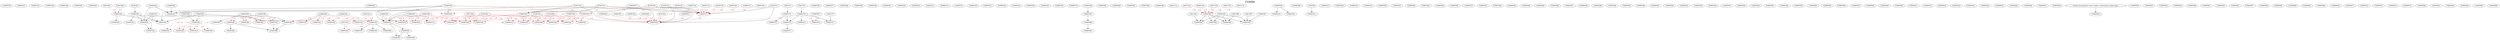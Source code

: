digraph COMM {
labelloc = "t";
label = "COMM"
fontsize = 27;
"COMM*100"
"COMM*101"
"COMM*120"
"COMM*126"
"COMM*186"
"COMM*201"
"COMM*202"
"COMM*292" -> "COMM*203" [style=solid]
"ECON*101" -> "COMM*203"
"ECON*102" -> "COMM*203"
"COMM*392" -> "COMM*203"
"COMM*290" -> "COMM*204"
"COMM*399" -> "COMM*204"
"COMM*205"
"COMM*220"
"COMM*271"
"COMM*280"
"COMM*286"
"BUSI*291" -> "COMM*291" [style=solid]
"COMM*293"
"COEC*293" -> "COMM*294" [style=dashed] [label="1 of", fontcolor=firebrick4] [color=red3]
"COEC*294" -> "COMM*294" [style=dashed] [label="1 of", fontcolor=firebrick4] [color=red3]
"ECON*100" -> "COMM*295" [style=solid]
"ECON*101" -> "COMM*295"
"ECON*102" -> "COMM*295"
"COMM*296"
"COMM*298"
"COMM*300"
"COMM*301"
"COMM*302"
"COMM*303"
"COMM*295" -> "COMM*306" [style=dashed] [label="1 of", fontcolor=firebrick4] [color=red3]
"ECON*201" -> "COMM*306" [style=dashed] [label="1 of", fontcolor=firebrick4] [color=red3]
"ECON*301" -> "COMM*306" [style=dashed] [label="1 of", fontcolor=firebrick4] [color=red3]
"COMM*295" -> "COMM*307" [style=dashed] [label="1 of", fontcolor=firebrick4] [color=red3]
"ECON*201" -> "COMM*307" [style=dashed] [label="1 of", fontcolor=firebrick4] [color=red3]
"ECON*301" -> "COMM*307" [style=dashed] [label="1 of", fontcolor=firebrick4] [color=red3]
"COMM*297" -> "COMM*307" [style=dashed] [label="1 of", fontcolor=firebrick4] [color=red3]
"COMM*298" -> "COMM*307" [style=dashed] [label="1 of", fontcolor=firebrick4] [color=red3]
"COMM*291" -> "COMM*310" [style=solid]
"COMM*311"
"COMM*312"
"COMM*314"
"COMM*320"
"COMM*321"
"COMM*329"
"COMM*205" -> "COMM*335" [style=dashed] [label="1 of", fontcolor=firebrick4] [color=red3]
"COMM*391" -> "COMM*335" [style=dashed] [label="1 of", fontcolor=firebrick4] [color=red3]
"CPSC*210" -> "COMM*335" [style=dashed] [label="1 of", fontcolor=firebrick4] [color=red3]
"COMM*205" -> "COMM*336" [style=dashed] [label="1 of", fontcolor=firebrick4] [color=red3]
"COMM*391" -> "COMM*336" [style=dashed] [label="1 of", fontcolor=firebrick4] [color=red3]
"COMM*205" -> "COMM*337" [style=solid]
"COMM*342"
"COMM*343"
"COMM*344"
"COMM*345"
"COMM*349"
"COMM*293" -> "COMM*353"
"COMM*297" -> "COMM*353"
"COMM*397" -> "COMM*353"
"COMM*298" -> "COMM*353"
"COMM*290" -> "COMM*354"
"COMM*291" -> "COMM*354"
"COMM*293" -> "COMM*354"
"COMM*294" -> "COMM*354"
"COMM*293" -> "COMM*355" [style=dashed] [label="1 of", fontcolor=firebrick4] [color=red3]
"COMM*457" -> "COMM*355" [style=dashed] [label="1 of", fontcolor=firebrick4] [color=red3]
"COMM*296" -> "COMM*362" [style=dashed] [label="1 of", fontcolor=firebrick4] [color=red3]
"COMM*396" -> "COMM*362" [style=dashed] [label="1 of", fontcolor=firebrick4] [color=red3]
"COMM*296" -> "COMM*363" [style=dashed] [label="1 of", fontcolor=firebrick4] [color=red3]
"COMM*396" -> "COMM*363" [style=dashed] [label="1 of", fontcolor=firebrick4] [color=red3]
"COMM*290" -> "COMM*365"
"COMM*291" -> "COMM*365"
"COMM*296" -> "COMM*365"
"COMM*295" -> "COMM*365" [style=dashed] [label="1 of", fontcolor=firebrick4] [color=red3]
"ECON*201" -> "COMM*365" [style=dashed] [label="1 of", fontcolor=firebrick4] [color=red3]
"COMM*205" -> "COMM*365" [style=dashed] [label="1 of", fontcolor=firebrick4] [color=red3]
"COMM*391" -> "COMM*365" [style=dashed] [label="1 of", fontcolor=firebrick4] [color=red3]
"COEC*370" -> "COMM*370" [style=solid]
"COEC*371" -> "COMM*371" [style=solid]
"COMM*370" -> "COMM*374"
"COMM*371" -> "COMM*374"
"COMM*297" -> "COMM*376" [style=dashed] [label="1 of", fontcolor=firebrick4] [color=red3]
"COMM*298" -> "COMM*376" [style=dashed] [label="1 of", fontcolor=firebrick4] [color=red3]
"COMM*370" -> "COMM*377"
"COEC*377" -> "COMM*377"
"COMM*379"
"COMM*380"
"COMM*380" -> "COMM*381" [style=solid]
"COMM*382"
"COMM*383"
"COMM*386"
"COMM*387"
"COMM*388"
"COMM*389"
"ENGL*112" -> "COMM*390" [style=dashed] [label="1 of", fontcolor=firebrick4] [color=red3]
"ASTU*150" -> "COMM*390" [style=dashed] [label="1 of", fontcolor=firebrick4] [color=red3]
"WRDS*150" -> "COMM*390" [style=dashed] [label="1 of", fontcolor=firebrick4] [color=red3]
"ENGL*100" -> "COMM*390" [style=dashed] [label="1 of", fontcolor=firebrick4] [color=red3]
"ENGL*120" -> "COMM*390" [style=dashed] [label="1 of", fontcolor=firebrick4] [color=red3]
"ENGL*121" -> "COMM*390" [style=dashed] [label="1 of", fontcolor=firebrick4] [color=red3]
"COMM*393"
"COMM*295" -> "COMM*394" [style=dashed] [label="1 of", fontcolor=firebrick4] [color=red3]
"ECON*201" -> "COMM*394" [style=dashed] [label="1 of", fontcolor=firebrick4] [color=red3]
"COEC*394" -> "COMM*394" [style=dashed] [label="1 of", fontcolor=firebrick4] [color=red3]
"COMM*395"
"COMM*398"
"COMM*297" -> "COMM*405" [style=dashed] [label="1 of", fontcolor=firebrick4] [color=red3]
"COMM*298" -> "COMM*405" [style=dashed] [label="1 of", fontcolor=firebrick4] [color=red3]
"COMM*295" -> "COMM*407" [style=dashed] [label="1 of", fontcolor=firebrick4] [color=red3]
"ECON*201" -> "COMM*407" [style=dashed] [label="1 of", fontcolor=firebrick4] [color=red3]
"ECON*301" -> "COMM*407" [style=dashed] [label="1 of", fontcolor=firebrick4] [color=red3]
"COMM*297" -> "COMM*408" [style=dashed] [label="1 of", fontcolor=firebrick4] [color=red3]
"COMM*298" -> "COMM*408" [style=dashed] [label="1 of", fontcolor=firebrick4] [color=red3]
"COMM*295" -> "COMM*408" [style=dashed] [label="1 of", fontcolor=firebrick4] [color=red3]
"ECON*201" -> "COMM*408" [style=dashed] [label="1 of", fontcolor=firebrick4] [color=red3]
"ECON*301" -> "COMM*408" [style=dashed] [label="1 of", fontcolor=firebrick4] [color=red3]
"STAT*300" -> "COMM*411" [style=solid]
"COMM*412"
"COMM*204" -> "COMM*414" [style=dashed] [label="1 of", fontcolor=firebrick4] [color=red3]
"COMM*399" -> "COMM*414" [style=dashed] [label="1 of", fontcolor=firebrick4] [color=red3]
"COMM*295" -> "COMM*415" [style=dashed] [label="1 of", fontcolor=firebrick4] [color=red3]
"ECON*201" -> "COMM*415" [style=dashed] [label="1 of", fontcolor=firebrick4] [color=red3]
"ECON*301" -> "COMM*415" [style=dashed] [label="1 of", fontcolor=firebrick4] [color=red3]
"COMM*420"
"COMM*421"
"COMM*291" -> "COMM*425"
"COMM*292" -> "COMM*425"
"COMM*327" -> "COMM*425"
"COMM*327" -> "COMM*428"
"COMM*425" -> "COMM*428"
"COMM*393" -> "COMM*431" [style=solid]
"COMM*393" -> "COMM*434" [style=solid]
"COMM*205" -> "COMM*435" [style=solid]
"COMM*335" -> "COMM*436" [style=dashed] [label="1 of", fontcolor=firebrick4] [color=red3]
"CPSC*310" -> "COMM*436" [style=dashed] [label="1 of", fontcolor=firebrick4] [color=red3]
"COMM*335" -> "COMM*437" [style=solid]
"COMM*205" -> "COMM*438" [style=dashed] [label="1 of", fontcolor=firebrick4] [color=red3]
"COMM*391" -> "COMM*438" [style=dashed] [label="1 of", fontcolor=firebrick4] [color=red3]
"COMM*335" -> "COMM*439" [style=solid]
"COMM*441"
"COMM*204" -> "COMM*443" [style=dashed] [label="1 of", fontcolor=firebrick4] [color=red3]
"COMM*399" -> "COMM*443" [style=dashed] [label="1 of", fontcolor=firebrick4] [color=red3]
"COMM*295" -> "COMM*444" [style=dashed] [label="1 of", fontcolor=firebrick4] [color=red3]
"ECON*201" -> "COMM*444" [style=dashed] [label="1 of", fontcolor=firebrick4] [color=red3]
"ECON*301" -> "COMM*444" [style=dashed] [label="1 of", fontcolor=firebrick4] [color=red3]
"COMM*445"
"COMM*295" -> "COMM*446" [style=dashed] [label="1 of", fontcolor=firebrick4] [color=red3]
"ECON*201" -> "COMM*446" [style=dashed] [label="1 of", fontcolor=firebrick4] [color=red3]
"ECON*301" -> "COMM*446" [style=dashed] [label="1 of", fontcolor=firebrick4] [color=red3]
"ECON*480" -> "COMM*446" [style=dashed] [label="1 of", fontcolor=firebrick4] [color=red3]
"COMM*295" -> "COMM*447" [style=dashed] [label="1 of", fontcolor=firebrick4] [color=red3]
"ECON*301" -> "COMM*447" [style=dashed] [label="1 of", fontcolor=firebrick4] [color=red3]
"COMM*204" -> "COMM*448" [style=dashed] [label="1 of", fontcolor=firebrick4] [color=red3]
"COMM*399" -> "COMM*448" [style=dashed] [label="1 of", fontcolor=firebrick4] [color=red3]
"COMM*204" -> "COMM*449" [style=dashed] [label="1 of", fontcolor=firebrick4] [color=red3]
"COMM*399" -> "COMM*449" [style=dashed] [label="1 of", fontcolor=firebrick4] [color=red3]
"COMM*353" -> "COMM*450" [style=solid]
"COMM*452"
"COMM*353" -> "COMM*453"
"COMM*450" -> "COMM*453"
"COMM*294" -> "COMM*454" [style=solid]
"COMM*450" -> "COMM*455" [style=solid]
"COMM*335" -> "COMM*456" [style=solid]
"COMM*293" -> "COMM*458" [style=dashed] [label="1 of", fontcolor=firebrick4] [color=red3]
"COMM*457" -> "COMM*458" [style=dashed] [label="1 of", fontcolor=firebrick4] [color=red3]
"COMR*458" -> "COMM*458" [style=dashed] [label="1 of", fontcolor=firebrick4] [color=red3]
"COMM*293" -> "COMM*459" [style=solid]
"COMM*297" -> "COMM*459" [style=dashed] [label="1 of", fontcolor=firebrick4] [color=red3]
"COMM*298" -> "COMM*459" [style=dashed] [label="1 of", fontcolor=firebrick4] [color=red3]
"COMM*370" -> "COMM*459" [style=dashed] [label="1 of", fontcolor=firebrick4] [color=red3]
"COMM*397" -> "COMM*459" [style=dashed] [label="1 of", fontcolor=firebrick4] [color=red3]
"COMM*460"
"COMM*461"
"COMM*362" -> "COMM*462" [style=solid]
"COMM*463"
"COMM*296" -> "COMM*464" [style=dashed] [label="1 of", fontcolor=firebrick4] [color=red3]
"COMM*396" -> "COMM*464" [style=dashed] [label="1 of", fontcolor=firebrick4] [color=red3]
"COMM*465"
"COMM*466"
"COMM*296" -> "COMM*467" [style=solid]
"COMM*362" -> "COMM*468"
"COMM*363" -> "COMM*468"
"COMM*365" -> "COMM*468"
"COMM*296" -> "COMM*469" [style=dashed] [label="1 of", fontcolor=firebrick4] [color=red3]
"COMM*396" -> "COMM*469" [style=dashed] [label="1 of", fontcolor=firebrick4] [color=red3]
"COMM*370" -> "COMM*470" [style=dashed] [label="1 of", fontcolor=firebrick4] [color=red3]
"COMM*387" -> "COMM*470" [style=dashed] [label="1 of", fontcolor=firebrick4] [color=red3]
"COMM*370" -> "COMM*471" [style=solid]
"ECON*101" -> "COMM*473"
"ECON*102" -> "COMM*473"
"ECON*100" -> "COMM*473"
"ECON*310" -> "COMM*473"
"ECON*311" -> "COMM*473"
"MATH*100" -> "COMM*473" [style=dashed] [label="1 of", fontcolor=firebrick4] [color=red3]
"MATH*102" -> "COMM*473" [style=dashed] [label="1 of", fontcolor=firebrick4] [color=red3]
"MATH*104" -> "COMM*473" [style=dashed] [label="1 of", fontcolor=firebrick4] [color=red3]
"MATH*110" -> "COMM*473" [style=dashed] [label="1 of", fontcolor=firebrick4] [color=red3]
"MATH*120" -> "COMM*473" [style=dashed] [label="1 of", fontcolor=firebrick4] [color=red3]
"MATH*180" -> "COMM*473" [style=dashed] [label="1 of", fontcolor=firebrick4] [color=red3]
"COMM*293" -> "COMM*473" [style=dashed] [label="1 of", fontcolor=firebrick4] [color=red3]
"COMM*457" -> "COMM*473" [style=dashed] [label="1 of", fontcolor=firebrick4] [color=red3]
"COMR*473" -> "COMM*473" [style=dashed] [label="1 of", fontcolor=firebrick4] [color=red3]
"COMM*474"
"COMM*371" -> "COMM*475" [style=solid]
"COMM*374" -> "COMM*477" [style=solid]
"COMM*479"
"COMM*381" -> "COMM*480" [style=solid]
"COMM*480" -> "COMM*481" [style=solid]
"COMM*482"
"COMM*483"
"COMM*484"
"COMM*485"
"COMM*486"
"COMM*487"
"COMM*488"
"COMM*489"
"COMM*490"
"COMM*390" -> "COMM*491"
"COMM*395" -> "COMM*491"
"COEC*491" -> "COMM*491"
"COMM*390" -> "COMM*492"
"COMM*395" -> "COMM*492"
"COMM*293" -> "COMM*493" [style=dashed] [label="1 of", fontcolor=firebrick4] [color=red3]
"COMM*457" -> "COMM*493" [style=dashed] [label="1 of", fontcolor=firebrick4] [color=red3]
"COMR*457" -> "COMM*493" [style=dashed] [label="1 of", fontcolor=firebrick4] [color=red3]
"ECON*101" -> "COMM*493"
"ECON*102" -> "COMM*493"
"ECON*310" -> "COMM*493"
"ECON*311" -> "COMM*493"
"ECON*100" -> "COMM*493"
"COMM*329" -> "COMM*493" [style=dashed] [label="1 of", fontcolor=firebrick4] [color=red3]
"COMR*329" -> "COMM*493" [style=dashed] [label="1 of", fontcolor=firebrick4] [color=red3]
"COMM*465" -> "COMM*493" [style=dashed] [label="1 of", fontcolor=firebrick4] [color=red3]
"COMR*465" -> "COMM*493" [style=dashed] [label="1 of", fontcolor=firebrick4] [color=red3]
"COMM*473" -> "COMM*493" [style=dashed] [label="1 of", fontcolor=firebrick4] [color=red3]
"BUSI*493" -> "COMM*493" [style=dashed] [label="1 of", fontcolor=firebrick4] [color=red3]
"COMR*493" -> "COMM*493" [style=dashed] [label="1 of", fontcolor=firebrick4] [color=red3]
"COMM*495"
"COMM*390" -> "COMM*497"
"COMM*395" -> "COMM*497"
"COEC*497" -> "COMM*497"
"COMR*497" -> "COMM*497"
"COMM*390" -> "COMM*498"
"COMM*395" -> "COMM*498"
"COEC*498" -> "COMM*498"
"COMM*499"
"COMM*505"
"COMM*520"
"COMM*525"
"COMM*528"
"COMM*544"
"COMM*547"
"COMM*548"
"COMM*549"
"COMM*581"
"COMM*582"
"COMM*583"
"COMM*589"
"COMM*590"
"COMM*592"
"COMM*597"
"COMM*604"
"COMM*605"
"COMM*609"
"COMM*611"
"COMM*612"
"COMM*616"
"COMM*618"
"COMM*621"
"COMM*622"
"COMM*623"
"COMM*625"
"COMM*626"
"COMM*627"
"COMM*628"
"At least nine graduate course credits in information system topics." -> "COMM*633" [style=solid]
"COMM*634"
"COMM*635"
"COMM*636"
"COMM*644"
"COMM*649"
"COMM*651"
"COMM*654"
"COMM*655"
"COMM*657"
"COMM*658"
"COMM*659"
"COMM*660"
"COMM*661"
"COMM*662"
"COMM*663"
"COMM*671"
"COMM*672"
"COMM*673"
"COMM*674"
"COMM*675"
"COMM*682"
"COMM*691"
"COMM*692"
"COMM*693"
"COMM*695"
"COMM*696"
}
